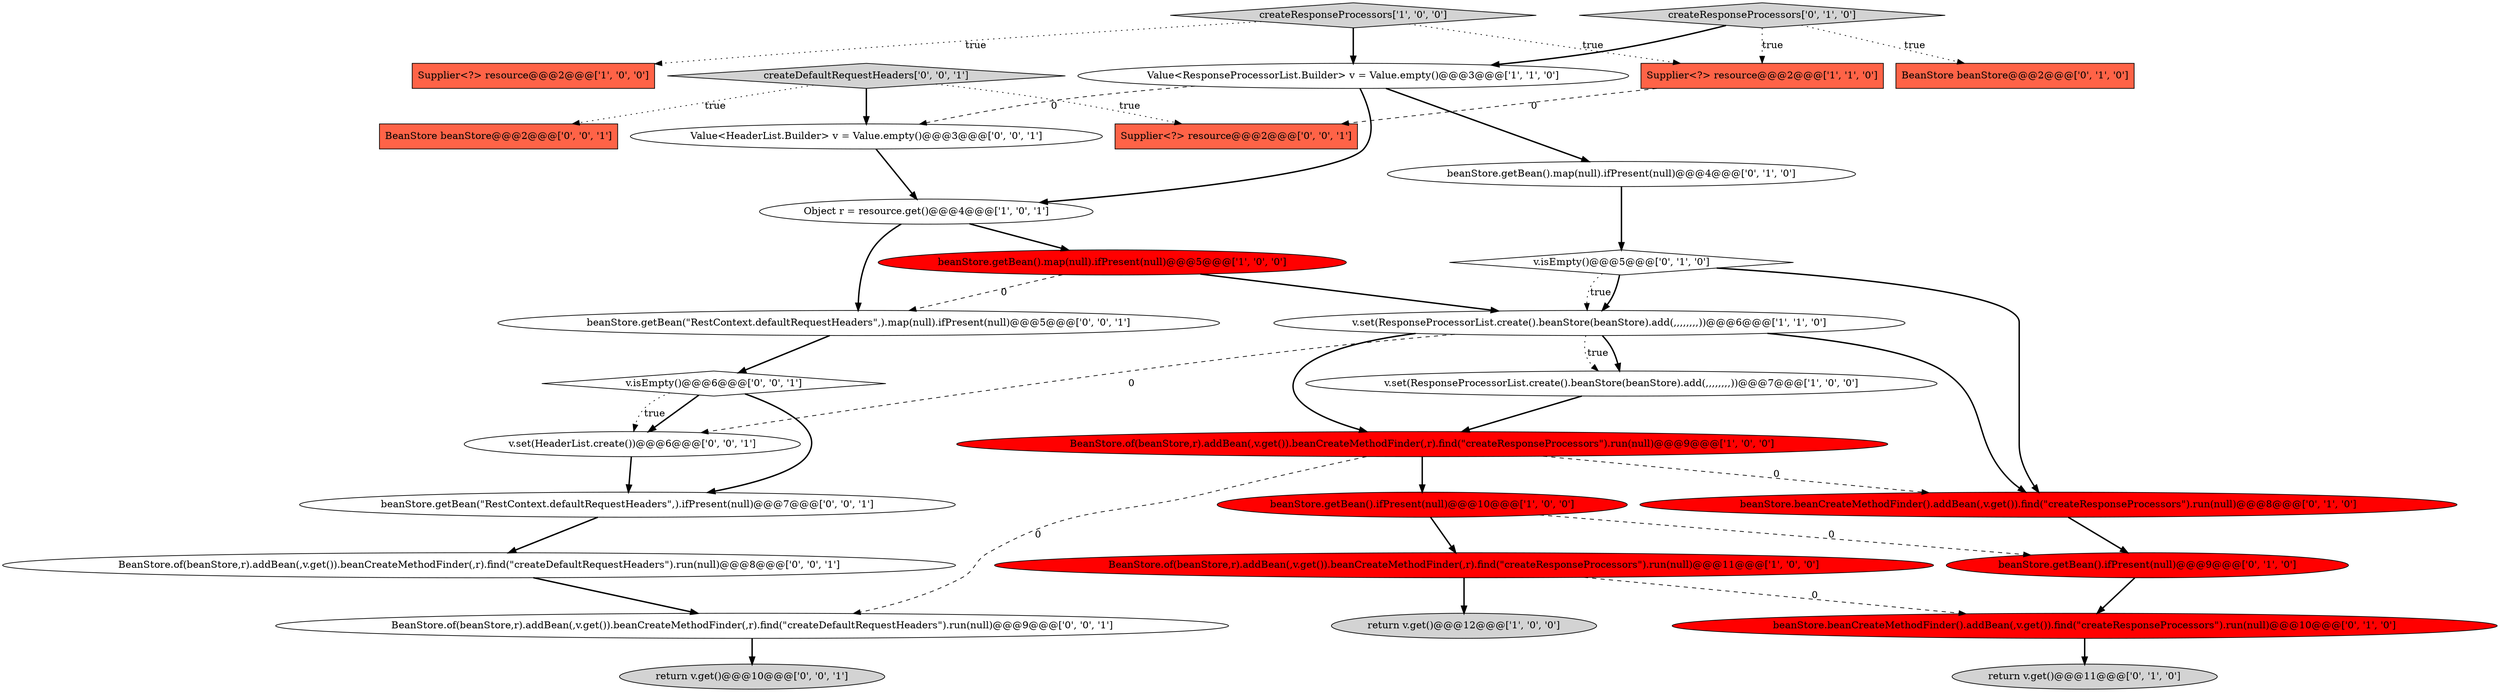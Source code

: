 digraph {
28 [style = filled, label = "beanStore.getBean(\"RestContext.defaultRequestHeaders\",).ifPresent(null)@@@7@@@['0', '0', '1']", fillcolor = white, shape = ellipse image = "AAA0AAABBB3BBB"];
7 [style = filled, label = "Object r = resource.get()@@@4@@@['1', '0', '1']", fillcolor = white, shape = ellipse image = "AAA0AAABBB1BBB"];
9 [style = filled, label = "BeanStore.of(beanStore,r).addBean(,v.get()).beanCreateMethodFinder(,r).find(\"createResponseProcessors\").run(null)@@@11@@@['1', '0', '0']", fillcolor = red, shape = ellipse image = "AAA1AAABBB1BBB"];
1 [style = filled, label = "BeanStore.of(beanStore,r).addBean(,v.get()).beanCreateMethodFinder(,r).find(\"createResponseProcessors\").run(null)@@@9@@@['1', '0', '0']", fillcolor = red, shape = ellipse image = "AAA1AAABBB1BBB"];
16 [style = filled, label = "beanStore.getBean().ifPresent(null)@@@9@@@['0', '1', '0']", fillcolor = red, shape = ellipse image = "AAA1AAABBB2BBB"];
18 [style = filled, label = "beanStore.getBean().map(null).ifPresent(null)@@@4@@@['0', '1', '0']", fillcolor = white, shape = ellipse image = "AAA0AAABBB2BBB"];
2 [style = filled, label = "v.set(ResponseProcessorList.create().beanStore(beanStore).add(,,,,,,,,))@@@6@@@['1', '1', '0']", fillcolor = white, shape = ellipse image = "AAA0AAABBB1BBB"];
21 [style = filled, label = "BeanStore.of(beanStore,r).addBean(,v.get()).beanCreateMethodFinder(,r).find(\"createDefaultRequestHeaders\").run(null)@@@9@@@['0', '0', '1']", fillcolor = white, shape = ellipse image = "AAA0AAABBB3BBB"];
13 [style = filled, label = "beanStore.beanCreateMethodFinder().addBean(,v.get()).find(\"createResponseProcessors\").run(null)@@@8@@@['0', '1', '0']", fillcolor = red, shape = ellipse image = "AAA1AAABBB2BBB"];
6 [style = filled, label = "return v.get()@@@12@@@['1', '0', '0']", fillcolor = lightgray, shape = ellipse image = "AAA0AAABBB1BBB"];
11 [style = filled, label = "Value<ResponseProcessorList.Builder> v = Value.empty()@@@3@@@['1', '1', '0']", fillcolor = white, shape = ellipse image = "AAA0AAABBB1BBB"];
29 [style = filled, label = "createDefaultRequestHeaders['0', '0', '1']", fillcolor = lightgray, shape = diamond image = "AAA0AAABBB3BBB"];
8 [style = filled, label = "createResponseProcessors['1', '0', '0']", fillcolor = lightgray, shape = diamond image = "AAA0AAABBB1BBB"];
26 [style = filled, label = "BeanStore beanStore@@@2@@@['0', '0', '1']", fillcolor = tomato, shape = box image = "AAA0AAABBB3BBB"];
12 [style = filled, label = "BeanStore beanStore@@@2@@@['0', '1', '0']", fillcolor = tomato, shape = box image = "AAA0AAABBB2BBB"];
24 [style = filled, label = "beanStore.getBean(\"RestContext.defaultRequestHeaders\",).map(null).ifPresent(null)@@@5@@@['0', '0', '1']", fillcolor = white, shape = ellipse image = "AAA0AAABBB3BBB"];
23 [style = filled, label = "Value<HeaderList.Builder> v = Value.empty()@@@3@@@['0', '0', '1']", fillcolor = white, shape = ellipse image = "AAA0AAABBB3BBB"];
20 [style = filled, label = "BeanStore.of(beanStore,r).addBean(,v.get()).beanCreateMethodFinder(,r).find(\"createDefaultRequestHeaders\").run(null)@@@8@@@['0', '0', '1']", fillcolor = white, shape = ellipse image = "AAA0AAABBB3BBB"];
17 [style = filled, label = "createResponseProcessors['0', '1', '0']", fillcolor = lightgray, shape = diamond image = "AAA0AAABBB2BBB"];
0 [style = filled, label = "Supplier<?> resource@@@2@@@['1', '0', '0']", fillcolor = tomato, shape = box image = "AAA0AAABBB1BBB"];
14 [style = filled, label = "return v.get()@@@11@@@['0', '1', '0']", fillcolor = lightgray, shape = ellipse image = "AAA0AAABBB2BBB"];
4 [style = filled, label = "Supplier<?> resource@@@2@@@['1', '1', '0']", fillcolor = tomato, shape = box image = "AAA0AAABBB1BBB"];
25 [style = filled, label = "return v.get()@@@10@@@['0', '0', '1']", fillcolor = lightgray, shape = ellipse image = "AAA0AAABBB3BBB"];
27 [style = filled, label = "Supplier<?> resource@@@2@@@['0', '0', '1']", fillcolor = tomato, shape = box image = "AAA0AAABBB3BBB"];
15 [style = filled, label = "beanStore.beanCreateMethodFinder().addBean(,v.get()).find(\"createResponseProcessors\").run(null)@@@10@@@['0', '1', '0']", fillcolor = red, shape = ellipse image = "AAA1AAABBB2BBB"];
10 [style = filled, label = "v.set(ResponseProcessorList.create().beanStore(beanStore).add(,,,,,,,,))@@@7@@@['1', '0', '0']", fillcolor = white, shape = ellipse image = "AAA0AAABBB1BBB"];
19 [style = filled, label = "v.isEmpty()@@@5@@@['0', '1', '0']", fillcolor = white, shape = diamond image = "AAA0AAABBB2BBB"];
22 [style = filled, label = "v.isEmpty()@@@6@@@['0', '0', '1']", fillcolor = white, shape = diamond image = "AAA0AAABBB3BBB"];
30 [style = filled, label = "v.set(HeaderList.create())@@@6@@@['0', '0', '1']", fillcolor = white, shape = ellipse image = "AAA0AAABBB3BBB"];
5 [style = filled, label = "beanStore.getBean().map(null).ifPresent(null)@@@5@@@['1', '0', '0']", fillcolor = red, shape = ellipse image = "AAA1AAABBB1BBB"];
3 [style = filled, label = "beanStore.getBean().ifPresent(null)@@@10@@@['1', '0', '0']", fillcolor = red, shape = ellipse image = "AAA1AAABBB1BBB"];
16->15 [style = bold, label=""];
15->14 [style = bold, label=""];
28->20 [style = bold, label=""];
19->2 [style = dotted, label="true"];
2->1 [style = bold, label=""];
17->4 [style = dotted, label="true"];
29->27 [style = dotted, label="true"];
5->24 [style = dashed, label="0"];
1->3 [style = bold, label=""];
18->19 [style = bold, label=""];
4->27 [style = dashed, label="0"];
11->23 [style = dashed, label="0"];
22->28 [style = bold, label=""];
1->21 [style = dashed, label="0"];
19->2 [style = bold, label=""];
29->23 [style = bold, label=""];
21->25 [style = bold, label=""];
2->10 [style = bold, label=""];
24->22 [style = bold, label=""];
29->26 [style = dotted, label="true"];
2->30 [style = dashed, label="0"];
13->16 [style = bold, label=""];
22->30 [style = bold, label=""];
11->18 [style = bold, label=""];
8->4 [style = dotted, label="true"];
9->6 [style = bold, label=""];
2->13 [style = bold, label=""];
20->21 [style = bold, label=""];
1->13 [style = dashed, label="0"];
3->9 [style = bold, label=""];
5->2 [style = bold, label=""];
7->5 [style = bold, label=""];
7->24 [style = bold, label=""];
30->28 [style = bold, label=""];
19->13 [style = bold, label=""];
17->12 [style = dotted, label="true"];
9->15 [style = dashed, label="0"];
8->0 [style = dotted, label="true"];
23->7 [style = bold, label=""];
22->30 [style = dotted, label="true"];
10->1 [style = bold, label=""];
8->11 [style = bold, label=""];
11->7 [style = bold, label=""];
3->16 [style = dashed, label="0"];
2->10 [style = dotted, label="true"];
17->11 [style = bold, label=""];
}
